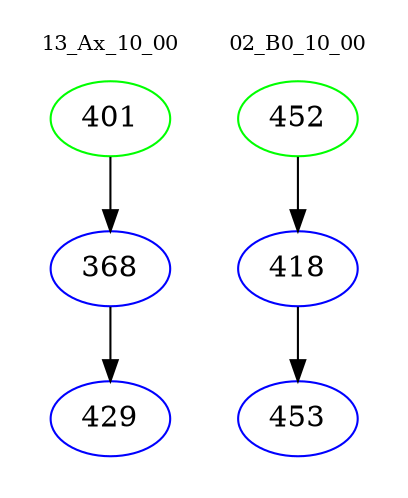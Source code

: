 digraph{
subgraph cluster_0 {
color = white
label = "13_Ax_10_00";
fontsize=10;
T0_401 [label="401", color="green"]
T0_401 -> T0_368 [color="black"]
T0_368 [label="368", color="blue"]
T0_368 -> T0_429 [color="black"]
T0_429 [label="429", color="blue"]
}
subgraph cluster_1 {
color = white
label = "02_B0_10_00";
fontsize=10;
T1_452 [label="452", color="green"]
T1_452 -> T1_418 [color="black"]
T1_418 [label="418", color="blue"]
T1_418 -> T1_453 [color="black"]
T1_453 [label="453", color="blue"]
}
}
